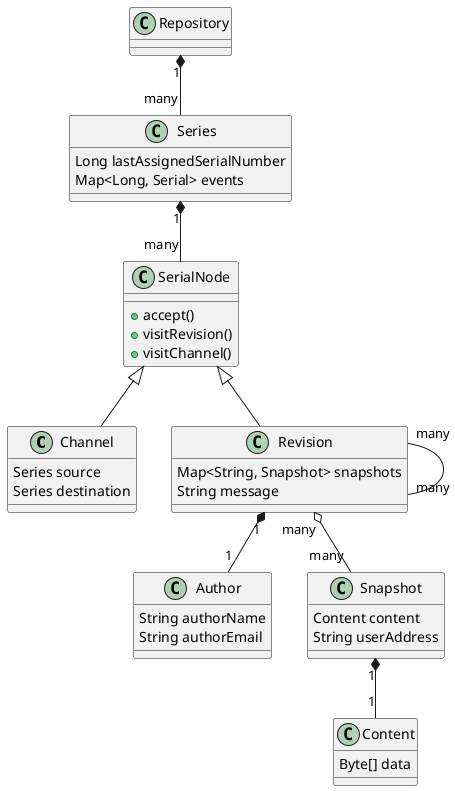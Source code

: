 @startuml Methuselah Model
class Channel {
    Series source
    Series destination
}
class Series {
    Long lastAssignedSerialNumber
    Map<Long, Serial> events
}
class Revision {
    Map<String, Snapshot> snapshots
    String message
}
class Author {
    String authorName
    String authorEmail
}
class Snapshot {
    Content content
    String userAddress
}
class Content {
    Byte[] data
}
class Repository

class SerialNode {
    +accept()
    +visitRevision()
    +visitChannel()
}

class Revision extends SerialNode
class Channel extends SerialNode

Repository "1" *-- "many" Series
Revision "many" o-- "many" Snapshot
Revision "many" -- "many" Revision
Revision "1" *-- "1" Author
Series "1" *-- "many" SerialNode
Snapshot "1" *-- "1" Content

@enduml